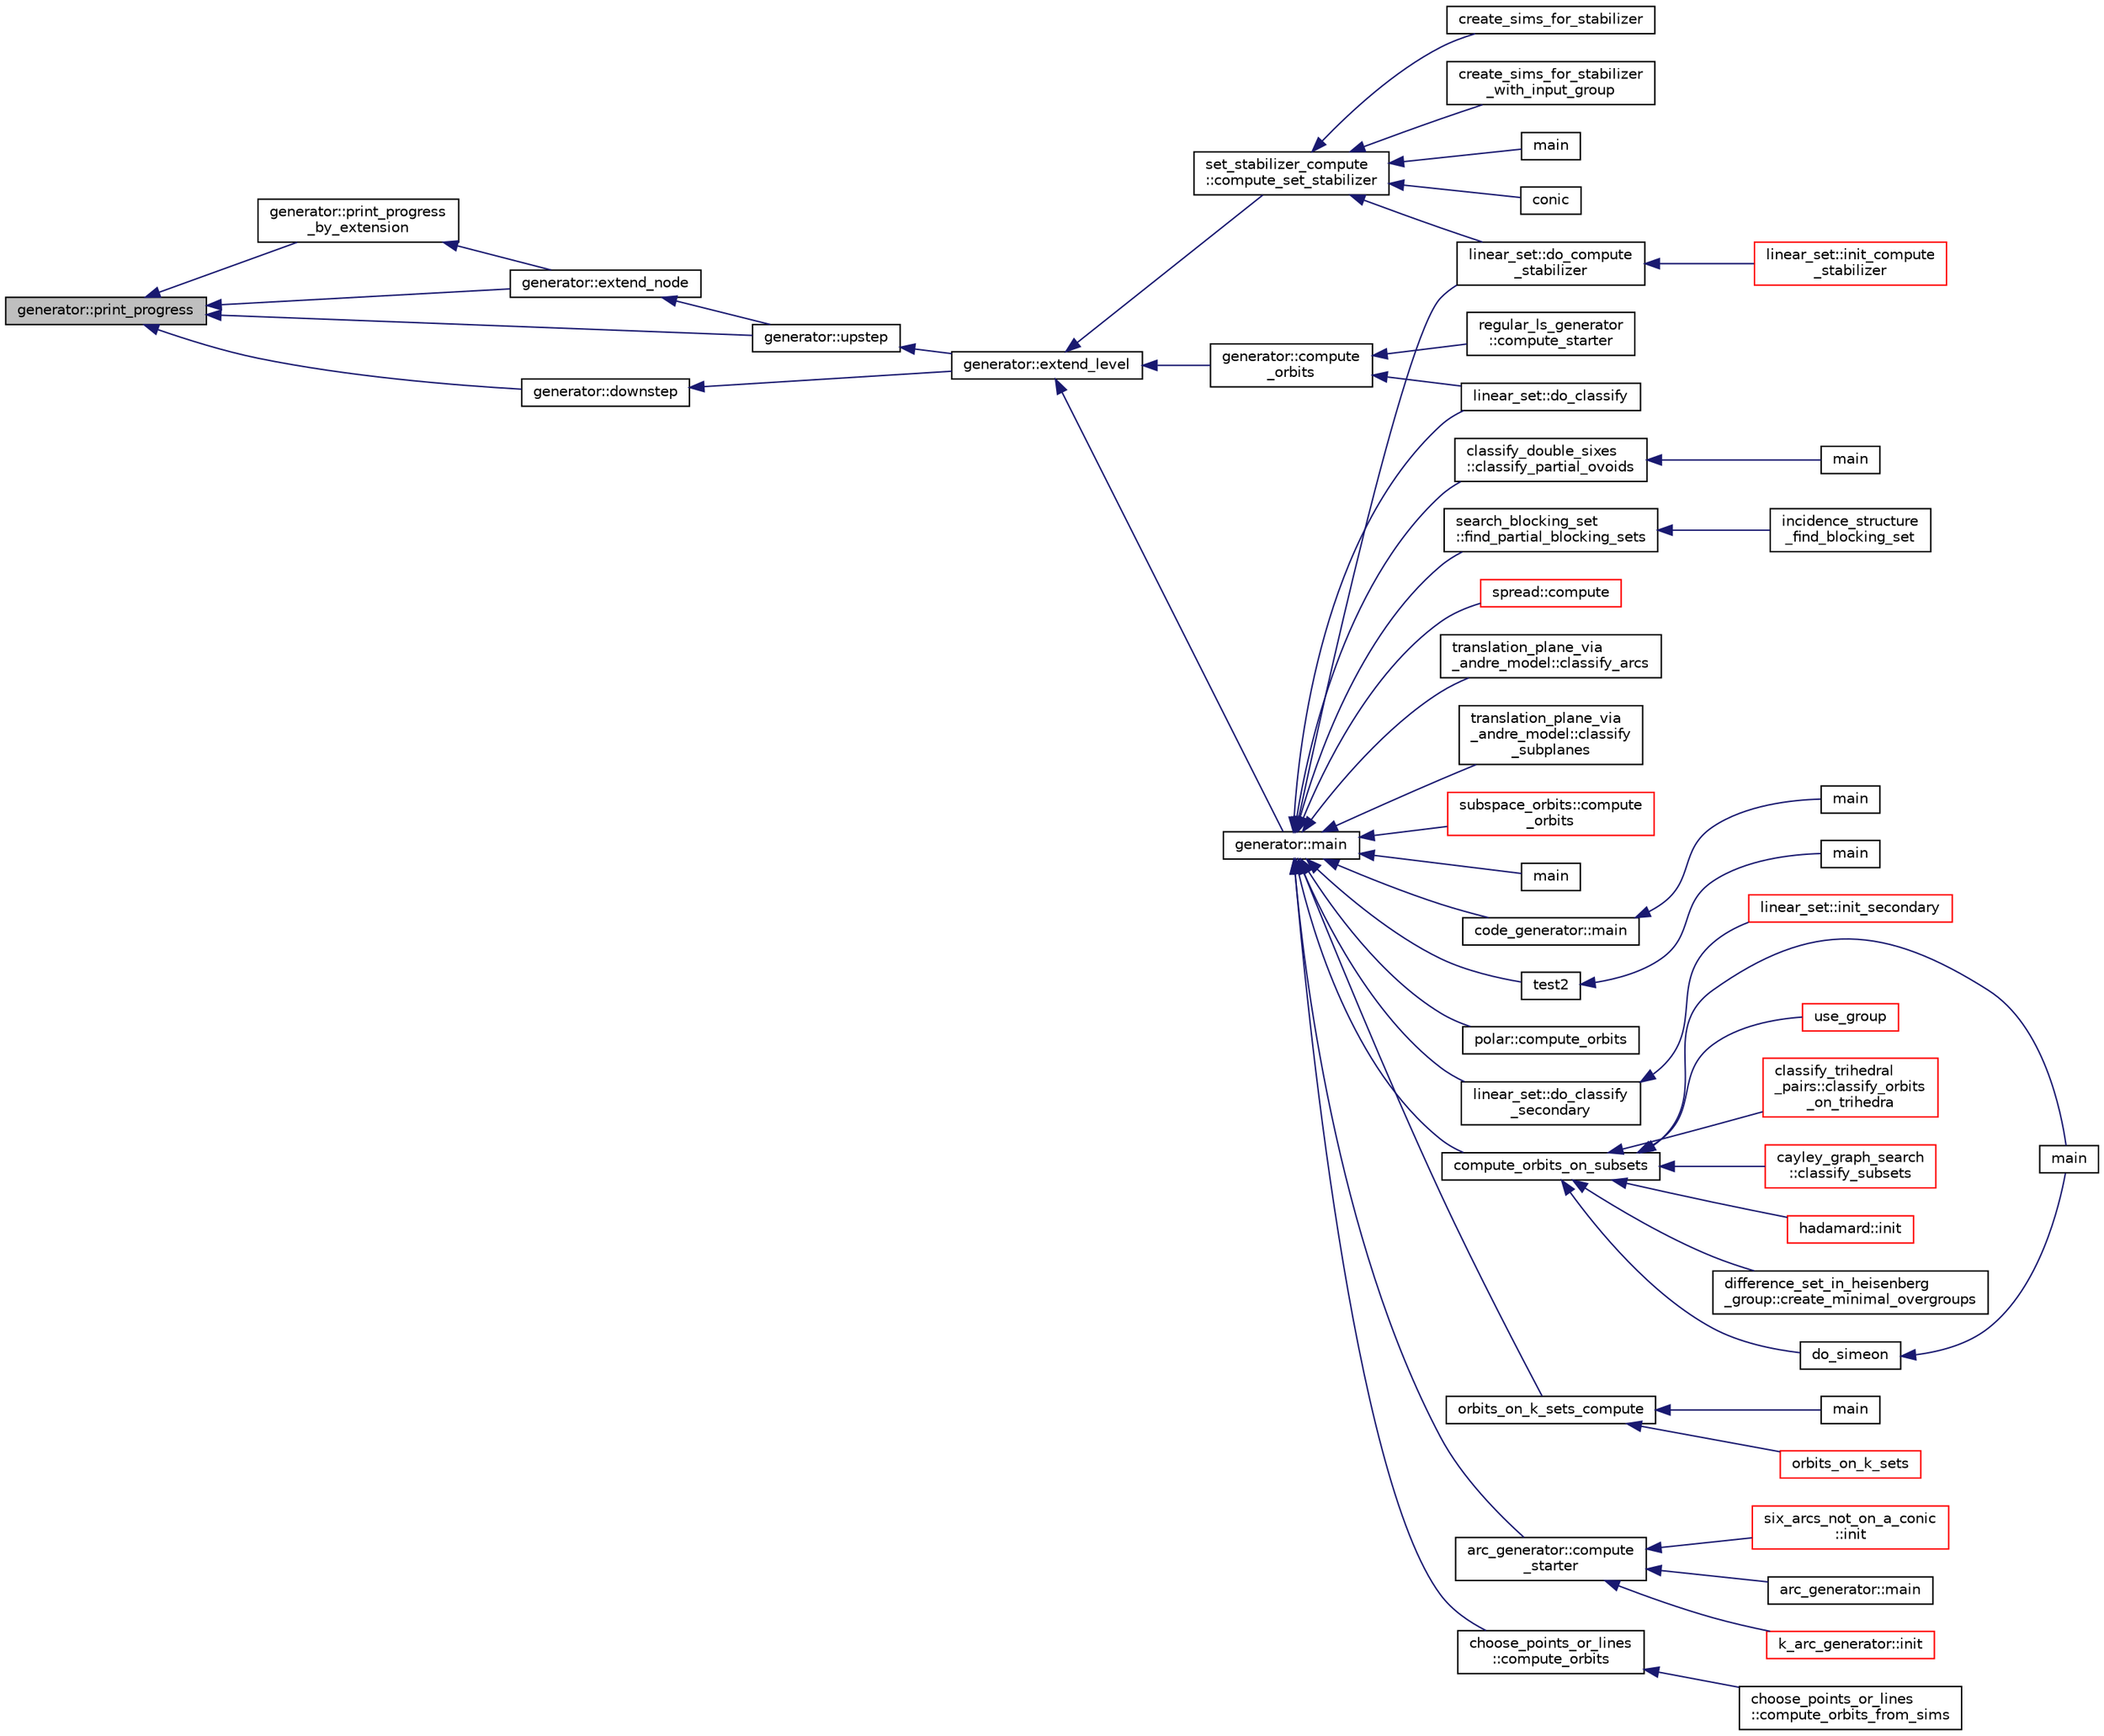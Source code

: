 digraph "generator::print_progress"
{
  edge [fontname="Helvetica",fontsize="10",labelfontname="Helvetica",labelfontsize="10"];
  node [fontname="Helvetica",fontsize="10",shape=record];
  rankdir="LR";
  Node18619 [label="generator::print_progress",height=0.2,width=0.4,color="black", fillcolor="grey75", style="filled", fontcolor="black"];
  Node18619 -> Node18620 [dir="back",color="midnightblue",fontsize="10",style="solid",fontname="Helvetica"];
  Node18620 [label="generator::print_progress\l_by_extension",height=0.2,width=0.4,color="black", fillcolor="white", style="filled",URL="$d7/d73/classgenerator.html#a027dc8a7d19a8bfd6cf3ecaab3878ec5"];
  Node18620 -> Node18621 [dir="back",color="midnightblue",fontsize="10",style="solid",fontname="Helvetica"];
  Node18621 [label="generator::extend_node",height=0.2,width=0.4,color="black", fillcolor="white", style="filled",URL="$d7/d73/classgenerator.html#ac71fa071cf218f54cdd9306a541744ae"];
  Node18621 -> Node18622 [dir="back",color="midnightblue",fontsize="10",style="solid",fontname="Helvetica"];
  Node18622 [label="generator::upstep",height=0.2,width=0.4,color="black", fillcolor="white", style="filled",URL="$d7/d73/classgenerator.html#ae0f2cebdabc821837f633656d7b0fdfe"];
  Node18622 -> Node18623 [dir="back",color="midnightblue",fontsize="10",style="solid",fontname="Helvetica"];
  Node18623 [label="generator::extend_level",height=0.2,width=0.4,color="black", fillcolor="white", style="filled",URL="$d7/d73/classgenerator.html#a91b84d80ccec0cd2136bc221c30e0f8e"];
  Node18623 -> Node18624 [dir="back",color="midnightblue",fontsize="10",style="solid",fontname="Helvetica"];
  Node18624 [label="set_stabilizer_compute\l::compute_set_stabilizer",height=0.2,width=0.4,color="black", fillcolor="white", style="filled",URL="$d8/dc6/classset__stabilizer__compute.html#ad4f92074322e98c7cd0ed5d4f8486b76"];
  Node18624 -> Node18625 [dir="back",color="midnightblue",fontsize="10",style="solid",fontname="Helvetica"];
  Node18625 [label="main",height=0.2,width=0.4,color="black", fillcolor="white", style="filled",URL="$db/d67/test__hyperoval_8_c.html#a3c04138a5bfe5d72780bb7e82a18e627"];
  Node18624 -> Node18626 [dir="back",color="midnightblue",fontsize="10",style="solid",fontname="Helvetica"];
  Node18626 [label="conic",height=0.2,width=0.4,color="black", fillcolor="white", style="filled",URL="$d4/de8/conic_8_c.html#a96def9474b981a9d5831a9b48d85d652"];
  Node18624 -> Node18627 [dir="back",color="midnightblue",fontsize="10",style="solid",fontname="Helvetica"];
  Node18627 [label="linear_set::do_compute\l_stabilizer",height=0.2,width=0.4,color="black", fillcolor="white", style="filled",URL="$dd/d86/classlinear__set.html#ae8f58ded28fb5370f4459cca42b7463b"];
  Node18627 -> Node18628 [dir="back",color="midnightblue",fontsize="10",style="solid",fontname="Helvetica"];
  Node18628 [label="linear_set::init_compute\l_stabilizer",height=0.2,width=0.4,color="red", fillcolor="white", style="filled",URL="$dd/d86/classlinear__set.html#a0cc3eaec1896fdc977b62e94623b055b"];
  Node18624 -> Node18630 [dir="back",color="midnightblue",fontsize="10",style="solid",fontname="Helvetica"];
  Node18630 [label="create_sims_for_stabilizer",height=0.2,width=0.4,color="black", fillcolor="white", style="filled",URL="$d0/d76/tl__algebra__and__number__theory_8h.html#af2c67d225072549409be710ac3cd30f8"];
  Node18624 -> Node18631 [dir="back",color="midnightblue",fontsize="10",style="solid",fontname="Helvetica"];
  Node18631 [label="create_sims_for_stabilizer\l_with_input_group",height=0.2,width=0.4,color="black", fillcolor="white", style="filled",URL="$d0/d76/tl__algebra__and__number__theory_8h.html#af5482567a8d6ba5c2fe593bf6f7f9a0f"];
  Node18623 -> Node18632 [dir="back",color="midnightblue",fontsize="10",style="solid",fontname="Helvetica"];
  Node18632 [label="generator::compute\l_orbits",height=0.2,width=0.4,color="black", fillcolor="white", style="filled",URL="$d7/d73/classgenerator.html#a23989bc20ecaaed39c4119c758367f40"];
  Node18632 -> Node18633 [dir="back",color="midnightblue",fontsize="10",style="solid",fontname="Helvetica"];
  Node18633 [label="regular_ls_generator\l::compute_starter",height=0.2,width=0.4,color="black", fillcolor="white", style="filled",URL="$d2/dd8/classregular__ls__generator.html#aa38907741058694a73194b02ceb4a53d"];
  Node18632 -> Node18634 [dir="back",color="midnightblue",fontsize="10",style="solid",fontname="Helvetica"];
  Node18634 [label="linear_set::do_classify",height=0.2,width=0.4,color="black", fillcolor="white", style="filled",URL="$dd/d86/classlinear__set.html#a3eb2dbce7fa8b71901dfc12f288ddd0c"];
  Node18623 -> Node18635 [dir="back",color="midnightblue",fontsize="10",style="solid",fontname="Helvetica"];
  Node18635 [label="generator::main",height=0.2,width=0.4,color="black", fillcolor="white", style="filled",URL="$d7/d73/classgenerator.html#a01abff8e9f231bf0d82e2e8e0061f242"];
  Node18635 -> Node18636 [dir="back",color="midnightblue",fontsize="10",style="solid",fontname="Helvetica"];
  Node18636 [label="main",height=0.2,width=0.4,color="black", fillcolor="white", style="filled",URL="$d2/d11/codes_8h.html#a217dbf8b442f20279ea00b898af96f52"];
  Node18635 -> Node18637 [dir="back",color="midnightblue",fontsize="10",style="solid",fontname="Helvetica"];
  Node18637 [label="code_generator::main",height=0.2,width=0.4,color="black", fillcolor="white", style="filled",URL="$db/d37/classcode__generator.html#ab3cf3a306e4032c2b471ac95321c599f"];
  Node18637 -> Node18638 [dir="back",color="midnightblue",fontsize="10",style="solid",fontname="Helvetica"];
  Node18638 [label="main",height=0.2,width=0.4,color="black", fillcolor="white", style="filled",URL="$d4/d4f/codes_8_c.html#a217dbf8b442f20279ea00b898af96f52"];
  Node18635 -> Node18639 [dir="back",color="midnightblue",fontsize="10",style="solid",fontname="Helvetica"];
  Node18639 [label="test2",height=0.2,width=0.4,color="black", fillcolor="white", style="filled",URL="$d9/db0/factor__space_8_c.html#a39d73a812e5fd8f1bc111e948368cb10"];
  Node18639 -> Node18640 [dir="back",color="midnightblue",fontsize="10",style="solid",fontname="Helvetica"];
  Node18640 [label="main",height=0.2,width=0.4,color="black", fillcolor="white", style="filled",URL="$d9/db0/factor__space_8_c.html#a3c04138a5bfe5d72780bb7e82a18e627"];
  Node18635 -> Node18641 [dir="back",color="midnightblue",fontsize="10",style="solid",fontname="Helvetica"];
  Node18641 [label="polar::compute_orbits",height=0.2,width=0.4,color="black", fillcolor="white", style="filled",URL="$da/d1c/classpolar.html#ac4c3c4f95d14c74ff4a3ec3f3479a1da"];
  Node18635 -> Node18634 [dir="back",color="midnightblue",fontsize="10",style="solid",fontname="Helvetica"];
  Node18635 -> Node18642 [dir="back",color="midnightblue",fontsize="10",style="solid",fontname="Helvetica"];
  Node18642 [label="linear_set::do_classify\l_secondary",height=0.2,width=0.4,color="black", fillcolor="white", style="filled",URL="$dd/d86/classlinear__set.html#a47eb7f9995f3343abd3bdfbf9a9a9162"];
  Node18642 -> Node18643 [dir="back",color="midnightblue",fontsize="10",style="solid",fontname="Helvetica"];
  Node18643 [label="linear_set::init_secondary",height=0.2,width=0.4,color="red", fillcolor="white", style="filled",URL="$dd/d86/classlinear__set.html#a7bf8cd7805559b5762921687a7c1ed97"];
  Node18635 -> Node18627 [dir="back",color="midnightblue",fontsize="10",style="solid",fontname="Helvetica"];
  Node18635 -> Node18645 [dir="back",color="midnightblue",fontsize="10",style="solid",fontname="Helvetica"];
  Node18645 [label="compute_orbits_on_subsets",height=0.2,width=0.4,color="black", fillcolor="white", style="filled",URL="$d3/d35/snakes__and__ladders__global_8_c.html#af33697aede0480110b1227f727252637"];
  Node18645 -> Node18646 [dir="back",color="midnightblue",fontsize="10",style="solid",fontname="Helvetica"];
  Node18646 [label="cayley_graph_search\l::classify_subsets",height=0.2,width=0.4,color="red", fillcolor="white", style="filled",URL="$de/dae/classcayley__graph__search.html#a4cf8a90752e018a281481ac80ad52c4b"];
  Node18645 -> Node18649 [dir="back",color="midnightblue",fontsize="10",style="solid",fontname="Helvetica"];
  Node18649 [label="hadamard::init",height=0.2,width=0.4,color="red", fillcolor="white", style="filled",URL="$d7/dbb/classhadamard.html#a16af359850b8bdd0d2a73e260d496c33"];
  Node18645 -> Node18651 [dir="back",color="midnightblue",fontsize="10",style="solid",fontname="Helvetica"];
  Node18651 [label="difference_set_in_heisenberg\l_group::create_minimal_overgroups",height=0.2,width=0.4,color="black", fillcolor="white", style="filled",URL="$de/d8a/classdifference__set__in__heisenberg__group.html#a9bde5ad5da3ebaebf98fbfd3e8110b79"];
  Node18645 -> Node18652 [dir="back",color="midnightblue",fontsize="10",style="solid",fontname="Helvetica"];
  Node18652 [label="main",height=0.2,width=0.4,color="black", fillcolor="white", style="filled",URL="$d5/d13/simeon_8_c.html#ae66f6b31b5ad750f1fe042a706a4e3d4"];
  Node18645 -> Node18653 [dir="back",color="midnightblue",fontsize="10",style="solid",fontname="Helvetica"];
  Node18653 [label="do_simeon",height=0.2,width=0.4,color="black", fillcolor="white", style="filled",URL="$d5/d13/simeon_8_c.html#a36cf3f9cb484fa44da7a7dfcbe9385d0"];
  Node18653 -> Node18652 [dir="back",color="midnightblue",fontsize="10",style="solid",fontname="Helvetica"];
  Node18645 -> Node18654 [dir="back",color="midnightblue",fontsize="10",style="solid",fontname="Helvetica"];
  Node18654 [label="use_group",height=0.2,width=0.4,color="red", fillcolor="white", style="filled",URL="$d9/d9f/all__cliques_8_c.html#aba62531e97173264c39afe2c7857af31"];
  Node18645 -> Node18656 [dir="back",color="midnightblue",fontsize="10",style="solid",fontname="Helvetica"];
  Node18656 [label="classify_trihedral\l_pairs::classify_orbits\l_on_trihedra",height=0.2,width=0.4,color="red", fillcolor="white", style="filled",URL="$d1/d21/classclassify__trihedral__pairs.html#a99625621bfba4bb65b3d60304b306539"];
  Node18635 -> Node18663 [dir="back",color="midnightblue",fontsize="10",style="solid",fontname="Helvetica"];
  Node18663 [label="orbits_on_k_sets_compute",height=0.2,width=0.4,color="black", fillcolor="white", style="filled",URL="$d3/d35/snakes__and__ladders__global_8_c.html#a96743526b15703539d544499276aaa71"];
  Node18663 -> Node18664 [dir="back",color="midnightblue",fontsize="10",style="solid",fontname="Helvetica"];
  Node18664 [label="main",height=0.2,width=0.4,color="black", fillcolor="white", style="filled",URL="$d9/d5f/example__fano__plane_8_c.html#ae66f6b31b5ad750f1fe042a706a4e3d4"];
  Node18663 -> Node18665 [dir="back",color="midnightblue",fontsize="10",style="solid",fontname="Helvetica"];
  Node18665 [label="orbits_on_k_sets",height=0.2,width=0.4,color="red", fillcolor="white", style="filled",URL="$d3/d35/snakes__and__ladders__global_8_c.html#afe3d79116aa8b4d1a93d444a3a979b6e"];
  Node18635 -> Node18674 [dir="back",color="midnightblue",fontsize="10",style="solid",fontname="Helvetica"];
  Node18674 [label="arc_generator::compute\l_starter",height=0.2,width=0.4,color="black", fillcolor="white", style="filled",URL="$d4/d21/classarc__generator.html#aad1dcec3a1c302e743d574bd1ac857d9"];
  Node18674 -> Node18673 [dir="back",color="midnightblue",fontsize="10",style="solid",fontname="Helvetica"];
  Node18673 [label="arc_generator::main",height=0.2,width=0.4,color="black", fillcolor="white", style="filled",URL="$d4/d21/classarc__generator.html#ad80140b51b165dad1fe6ab232be7829a"];
  Node18674 -> Node18675 [dir="back",color="midnightblue",fontsize="10",style="solid",fontname="Helvetica"];
  Node18675 [label="k_arc_generator::init",height=0.2,width=0.4,color="red", fillcolor="white", style="filled",URL="$d6/dd8/classk__arc__generator.html#a6036d9f52ede9f8ca681505626b5361d"];
  Node18674 -> Node18677 [dir="back",color="midnightblue",fontsize="10",style="solid",fontname="Helvetica"];
  Node18677 [label="six_arcs_not_on_a_conic\l::init",height=0.2,width=0.4,color="red", fillcolor="white", style="filled",URL="$d8/de6/classsix__arcs__not__on__a__conic.html#a7a4d5cf8a098488729934cfa8a70944a"];
  Node18635 -> Node18679 [dir="back",color="midnightblue",fontsize="10",style="solid",fontname="Helvetica"];
  Node18679 [label="choose_points_or_lines\l::compute_orbits",height=0.2,width=0.4,color="black", fillcolor="white", style="filled",URL="$d6/d75/classchoose__points__or__lines.html#adc353e2d41dc8a39563322c8cdd85f61"];
  Node18679 -> Node18680 [dir="back",color="midnightblue",fontsize="10",style="solid",fontname="Helvetica"];
  Node18680 [label="choose_points_or_lines\l::compute_orbits_from_sims",height=0.2,width=0.4,color="black", fillcolor="white", style="filled",URL="$d6/d75/classchoose__points__or__lines.html#a4fcac2dadf459d7c75187a00a4bd64aa"];
  Node18635 -> Node18681 [dir="back",color="midnightblue",fontsize="10",style="solid",fontname="Helvetica"];
  Node18681 [label="classify_double_sixes\l::classify_partial_ovoids",height=0.2,width=0.4,color="black", fillcolor="white", style="filled",URL="$dd/d23/classclassify__double__sixes.html#a2253fca143a0e8a3e39655eb05668ae9"];
  Node18681 -> Node18682 [dir="back",color="midnightblue",fontsize="10",style="solid",fontname="Helvetica"];
  Node18682 [label="main",height=0.2,width=0.4,color="black", fillcolor="white", style="filled",URL="$df/df8/surface__classify_8_c.html#a217dbf8b442f20279ea00b898af96f52"];
  Node18635 -> Node18683 [dir="back",color="midnightblue",fontsize="10",style="solid",fontname="Helvetica"];
  Node18683 [label="search_blocking_set\l::find_partial_blocking_sets",height=0.2,width=0.4,color="black", fillcolor="white", style="filled",URL="$dc/d36/classsearch__blocking__set.html#ad3fdb3d356db75a02c406bc9d4e9e9b6"];
  Node18683 -> Node18684 [dir="back",color="midnightblue",fontsize="10",style="solid",fontname="Helvetica"];
  Node18684 [label="incidence_structure\l_find_blocking_set",height=0.2,width=0.4,color="black", fillcolor="white", style="filled",URL="$df/d74/tl__geometry_8h.html#a8e3d42d0018f8a804b9686b1c4951186"];
  Node18635 -> Node18685 [dir="back",color="midnightblue",fontsize="10",style="solid",fontname="Helvetica"];
  Node18685 [label="spread::compute",height=0.2,width=0.4,color="red", fillcolor="white", style="filled",URL="$da/dc1/classspread.html#a9674466d3e03b8dad79882299c638a21"];
  Node18635 -> Node18687 [dir="back",color="midnightblue",fontsize="10",style="solid",fontname="Helvetica"];
  Node18687 [label="translation_plane_via\l_andre_model::classify_arcs",height=0.2,width=0.4,color="black", fillcolor="white", style="filled",URL="$d1/dcc/classtranslation__plane__via__andre__model.html#ac8f002e812a8b152d41e806688601c5e"];
  Node18635 -> Node18688 [dir="back",color="midnightblue",fontsize="10",style="solid",fontname="Helvetica"];
  Node18688 [label="translation_plane_via\l_andre_model::classify\l_subplanes",height=0.2,width=0.4,color="black", fillcolor="white", style="filled",URL="$d1/dcc/classtranslation__plane__via__andre__model.html#a794fefa95f0a7f7b887133375988ee55"];
  Node18635 -> Node18689 [dir="back",color="midnightblue",fontsize="10",style="solid",fontname="Helvetica"];
  Node18689 [label="subspace_orbits::compute\l_orbits",height=0.2,width=0.4,color="red", fillcolor="white", style="filled",URL="$d2/d9f/classsubspace__orbits.html#a2778f8d49cde1675de1ef6acfe180b63"];
  Node18619 -> Node18691 [dir="back",color="midnightblue",fontsize="10",style="solid",fontname="Helvetica"];
  Node18691 [label="generator::downstep",height=0.2,width=0.4,color="black", fillcolor="white", style="filled",URL="$d7/d73/classgenerator.html#ad90bc284af0b5f5beae960a0bd7a5b43"];
  Node18691 -> Node18623 [dir="back",color="midnightblue",fontsize="10",style="solid",fontname="Helvetica"];
  Node18619 -> Node18622 [dir="back",color="midnightblue",fontsize="10",style="solid",fontname="Helvetica"];
  Node18619 -> Node18621 [dir="back",color="midnightblue",fontsize="10",style="solid",fontname="Helvetica"];
}
